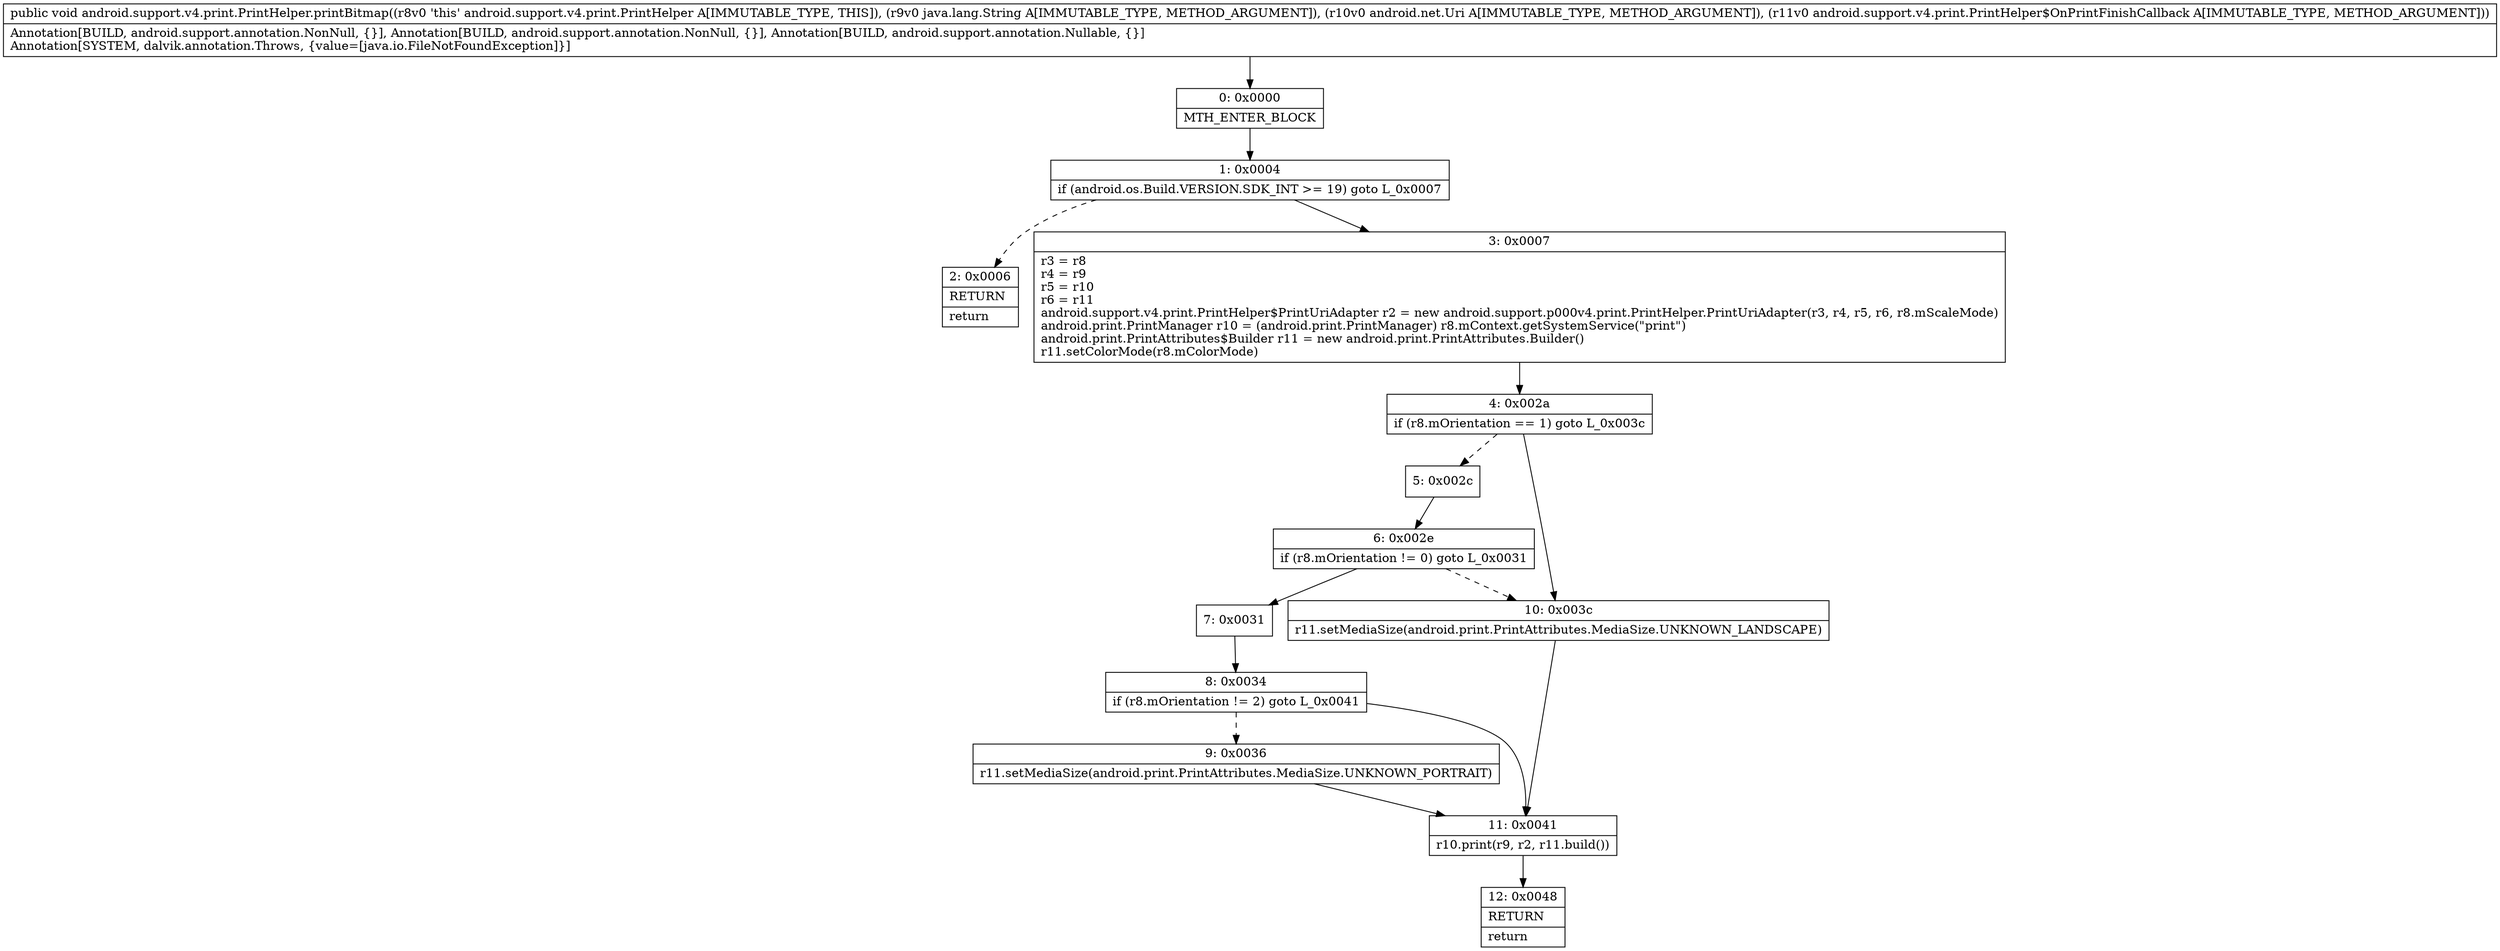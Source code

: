 digraph "CFG forandroid.support.v4.print.PrintHelper.printBitmap(Ljava\/lang\/String;Landroid\/net\/Uri;Landroid\/support\/v4\/print\/PrintHelper$OnPrintFinishCallback;)V" {
Node_0 [shape=record,label="{0\:\ 0x0000|MTH_ENTER_BLOCK\l}"];
Node_1 [shape=record,label="{1\:\ 0x0004|if (android.os.Build.VERSION.SDK_INT \>= 19) goto L_0x0007\l}"];
Node_2 [shape=record,label="{2\:\ 0x0006|RETURN\l|return\l}"];
Node_3 [shape=record,label="{3\:\ 0x0007|r3 = r8\lr4 = r9\lr5 = r10\lr6 = r11\landroid.support.v4.print.PrintHelper$PrintUriAdapter r2 = new android.support.p000v4.print.PrintHelper.PrintUriAdapter(r3, r4, r5, r6, r8.mScaleMode)\landroid.print.PrintManager r10 = (android.print.PrintManager) r8.mContext.getSystemService(\"print\")\landroid.print.PrintAttributes$Builder r11 = new android.print.PrintAttributes.Builder()\lr11.setColorMode(r8.mColorMode)\l}"];
Node_4 [shape=record,label="{4\:\ 0x002a|if (r8.mOrientation == 1) goto L_0x003c\l}"];
Node_5 [shape=record,label="{5\:\ 0x002c}"];
Node_6 [shape=record,label="{6\:\ 0x002e|if (r8.mOrientation != 0) goto L_0x0031\l}"];
Node_7 [shape=record,label="{7\:\ 0x0031}"];
Node_8 [shape=record,label="{8\:\ 0x0034|if (r8.mOrientation != 2) goto L_0x0041\l}"];
Node_9 [shape=record,label="{9\:\ 0x0036|r11.setMediaSize(android.print.PrintAttributes.MediaSize.UNKNOWN_PORTRAIT)\l}"];
Node_10 [shape=record,label="{10\:\ 0x003c|r11.setMediaSize(android.print.PrintAttributes.MediaSize.UNKNOWN_LANDSCAPE)\l}"];
Node_11 [shape=record,label="{11\:\ 0x0041|r10.print(r9, r2, r11.build())\l}"];
Node_12 [shape=record,label="{12\:\ 0x0048|RETURN\l|return\l}"];
MethodNode[shape=record,label="{public void android.support.v4.print.PrintHelper.printBitmap((r8v0 'this' android.support.v4.print.PrintHelper A[IMMUTABLE_TYPE, THIS]), (r9v0 java.lang.String A[IMMUTABLE_TYPE, METHOD_ARGUMENT]), (r10v0 android.net.Uri A[IMMUTABLE_TYPE, METHOD_ARGUMENT]), (r11v0 android.support.v4.print.PrintHelper$OnPrintFinishCallback A[IMMUTABLE_TYPE, METHOD_ARGUMENT]))  | Annotation[BUILD, android.support.annotation.NonNull, \{\}], Annotation[BUILD, android.support.annotation.NonNull, \{\}], Annotation[BUILD, android.support.annotation.Nullable, \{\}]\lAnnotation[SYSTEM, dalvik.annotation.Throws, \{value=[java.io.FileNotFoundException]\}]\l}"];
MethodNode -> Node_0;
Node_0 -> Node_1;
Node_1 -> Node_2[style=dashed];
Node_1 -> Node_3;
Node_3 -> Node_4;
Node_4 -> Node_5[style=dashed];
Node_4 -> Node_10;
Node_5 -> Node_6;
Node_6 -> Node_7;
Node_6 -> Node_10[style=dashed];
Node_7 -> Node_8;
Node_8 -> Node_9[style=dashed];
Node_8 -> Node_11;
Node_9 -> Node_11;
Node_10 -> Node_11;
Node_11 -> Node_12;
}


